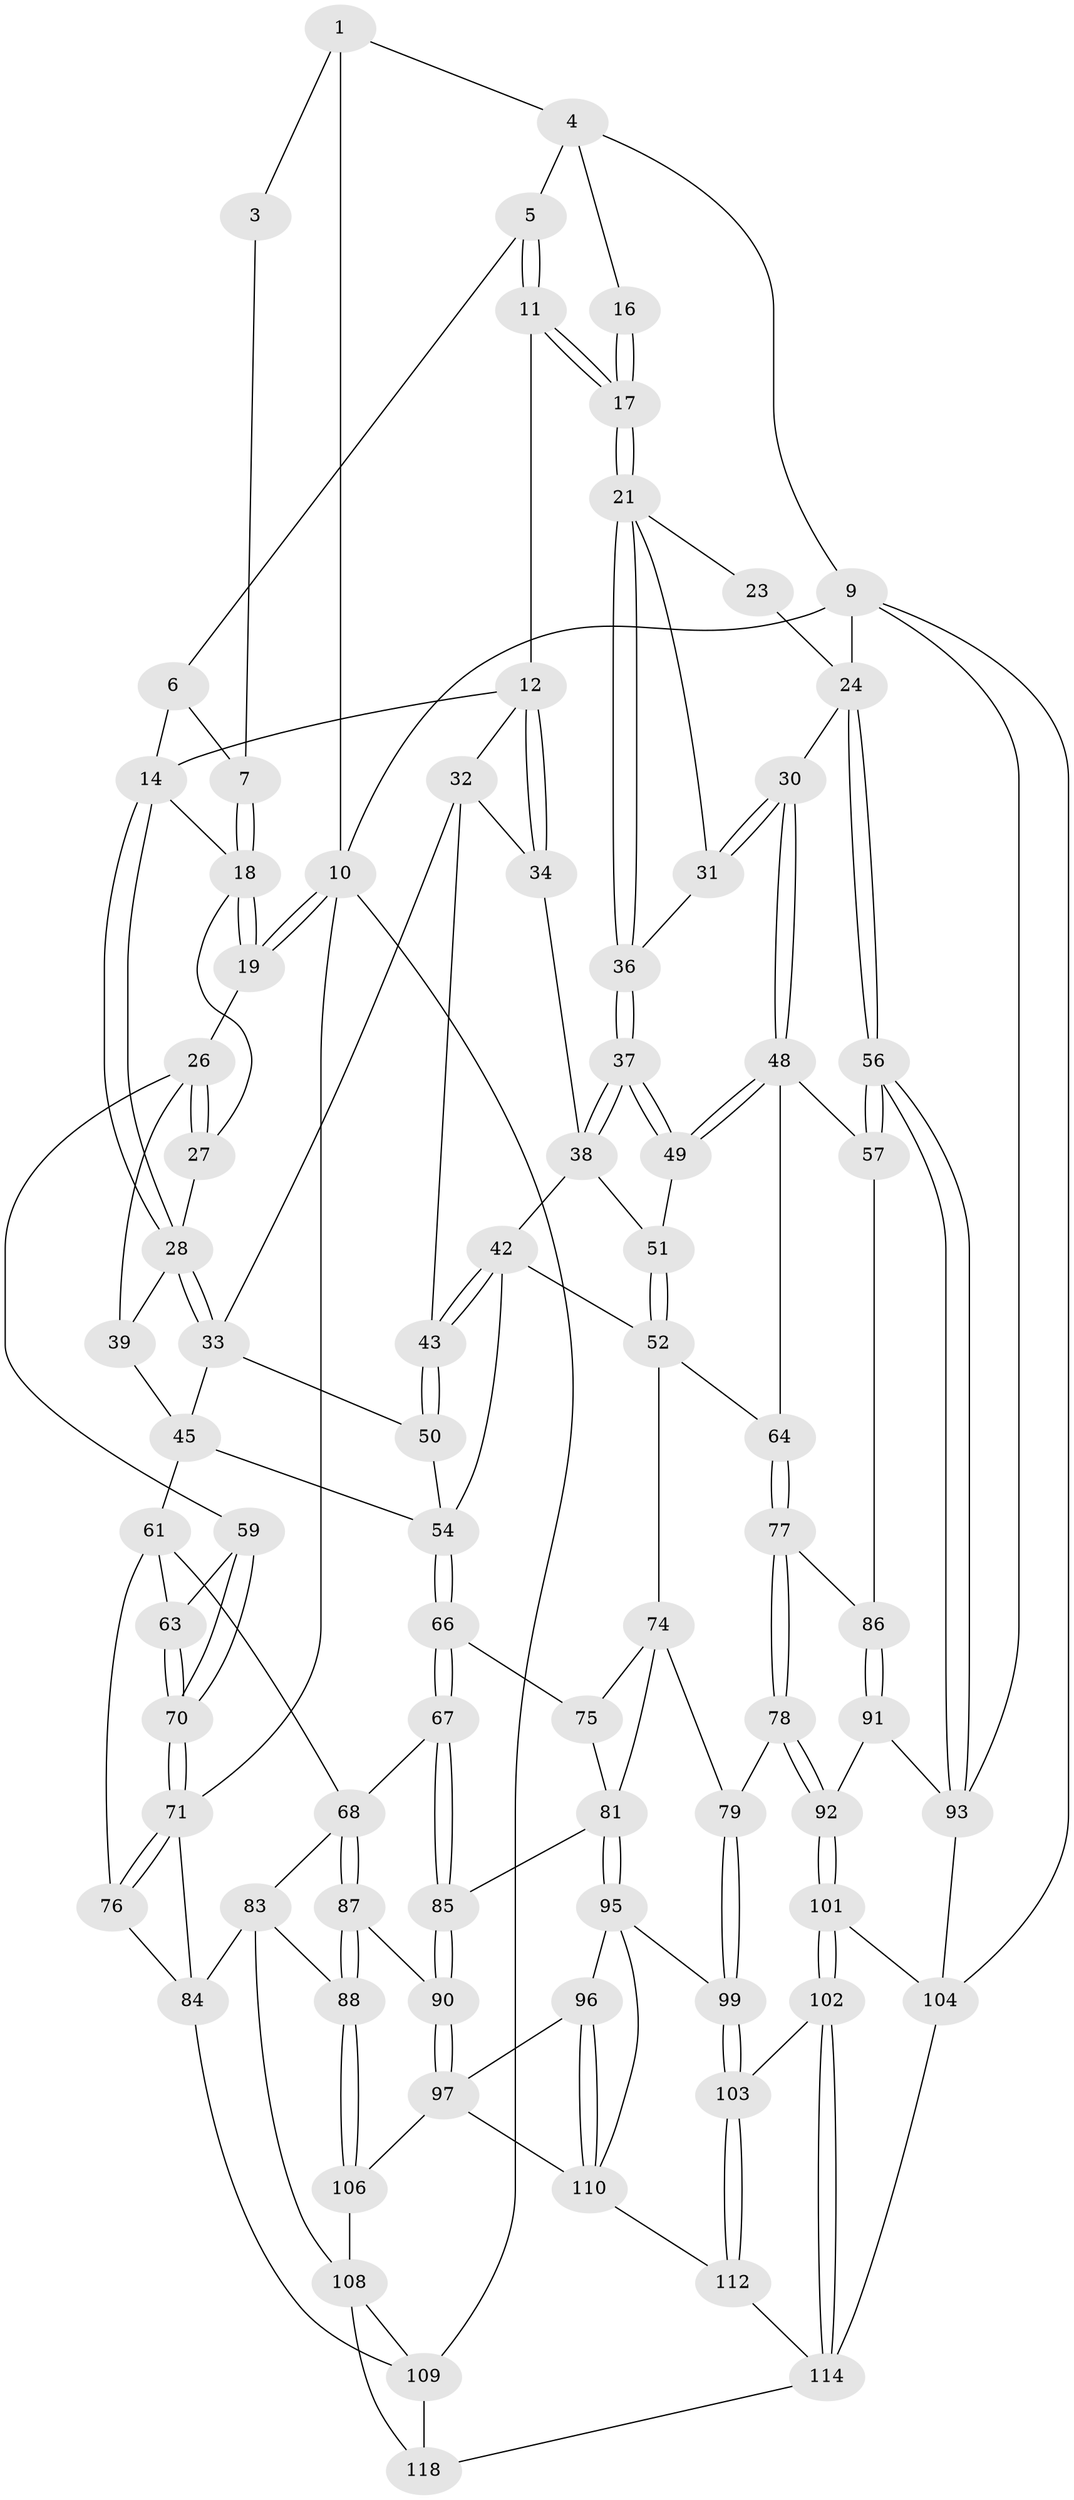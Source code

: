 // Generated by graph-tools (version 1.1) at 2025/24/03/03/25 07:24:32]
// undirected, 82 vertices, 187 edges
graph export_dot {
graph [start="1"]
  node [color=gray90,style=filled];
  1 [pos="+0.38340099931119437+0",super="+2"];
  3 [pos="+0.3487489687385873+0.04762936565683247"];
  4 [pos="+0.6277589883947425+0",super="+8"];
  5 [pos="+0.6180673067045744+0"];
  6 [pos="+0.39136214280097564+0.08022681779769965"];
  7 [pos="+0.36110919128087626+0.08914207320842989"];
  9 [pos="+1+0",super="+98"];
  10 [pos="+0+0",super="+73"];
  11 [pos="+0.650582711580203+0.1511036625727938"];
  12 [pos="+0.5773711438645732+0.20206497676982288",super="+13"];
  14 [pos="+0.5349719512306269+0.20056891389568482",super="+15"];
  16 [pos="+1+0"];
  17 [pos="+0.6941383930624735+0.18223789231272955"];
  18 [pos="+0.3235638704682045+0.13021050084509023",super="+20"];
  19 [pos="+0+0"];
  21 [pos="+0.7057291943947276+0.19281793848996004",super="+22"];
  23 [pos="+0.8756779043280513+0.1816111858713331"];
  24 [pos="+1+0.3123325581650921",super="+25"];
  26 [pos="+0+0.09034473634895894",super="+40"];
  27 [pos="+0.30280235223676116+0.22318459087975148"];
  28 [pos="+0.32763795837408194+0.28649389882086296",super="+29"];
  30 [pos="+0.9493962964200454+0.35667427776281424"];
  31 [pos="+0.8922675559312521+0.32217657515388587"];
  32 [pos="+0.43805545074099245+0.3239375984401673",super="+35"];
  33 [pos="+0.3591217966242987+0.3303943158864506",super="+44"];
  34 [pos="+0.5645256705908657+0.2823710797254851"];
  36 [pos="+0.7340343898104001+0.3046304321589701"];
  37 [pos="+0.7338930862453733+0.37590322528625275"];
  38 [pos="+0.6079860528180728+0.37014041136091963",super="+41"];
  39 [pos="+0.21983045389203404+0.334606336119832",super="+47"];
  42 [pos="+0.5727395946522665+0.41297481392301305",super="+53"];
  43 [pos="+0.5168949817804329+0.40470825309259717"];
  45 [pos="+0.3610902109530437+0.4284176166884418",super="+46"];
  48 [pos="+0.8483229101803266+0.4751405721205137",super="+58"];
  49 [pos="+0.7401577204211655+0.40578036165409953"];
  50 [pos="+0.5158769925696538+0.4061483780464859"];
  51 [pos="+0.7012704598256445+0.43875684209462973"];
  52 [pos="+0.646113956307177+0.5207420916968579",super="+65"];
  54 [pos="+0.5154255891889412+0.5616026656294367",super="+55"];
  56 [pos="+1+0.61040000682956"];
  57 [pos="+0.8939533571160362+0.5887071441166668"];
  59 [pos="+0+0.3144361750998896",super="+60"];
  61 [pos="+0.3141053727647957+0.5535115968196311",super="+62"];
  63 [pos="+0.12604195438165353+0.5100890537629729"];
  64 [pos="+0.6805634885683217+0.591365212433535"];
  66 [pos="+0.5162569456795366+0.5783515139310752"];
  67 [pos="+0.49327044362918554+0.5915047722802701"];
  68 [pos="+0.4243079110547138+0.5987093722733379",super="+69"];
  70 [pos="+0+0.48461096206709126"];
  71 [pos="+0+0.7192274141281249",super="+72"];
  74 [pos="+0.6179754417944755+0.5826349775330787",super="+80"];
  75 [pos="+0.6143138490946659+0.5830784054352304"];
  76 [pos="+0.06676778081986759+0.6994171269847371"];
  77 [pos="+0.7555422393998383+0.698578850161878"];
  78 [pos="+0.6978592928385858+0.7551820479788833"];
  79 [pos="+0.6934086764866663+0.7563392472187996"];
  81 [pos="+0.6602893027070208+0.7531942957103896",super="+82"];
  83 [pos="+0.25738082542831014+0.7723811752807109",super="+89"];
  84 [pos="+0.24774284896147794+0.7711240039791173",super="+107"];
  85 [pos="+0.5279908194720808+0.7515697795104046"];
  86 [pos="+0.859259604134799+0.6661557124153726"];
  87 [pos="+0.4017758318782045+0.776527988085592"];
  88 [pos="+0.32670574321866824+0.8424783402383902"];
  90 [pos="+0.5166332547701927+0.7751824136397434"];
  91 [pos="+0.8649107957077418+0.7125029132953233"];
  92 [pos="+0.7909531320367548+0.8047086255908074"];
  93 [pos="+1+0.8672662045886884",super="+94"];
  95 [pos="+0.5809918806707085+0.8313203225049669",super="+100"];
  96 [pos="+0.5613323144521236+0.8334967982375603"];
  97 [pos="+0.5417271677982679+0.8293517098698028",super="+105"];
  99 [pos="+0.6861033080329112+0.8723417896917233"];
  101 [pos="+0.8103640185195948+0.8803782233658014"];
  102 [pos="+0.7718205408191479+0.9150810337420584"];
  103 [pos="+0.7364903437610575+0.9127449552351966"];
  104 [pos="+0.8873082397236016+0.8740534837717838",super="+113"];
  106 [pos="+0.46084562940396007+0.9139037324941548"];
  108 [pos="+0.26102592207045794+0.9825894578473406",super="+115"];
  109 [pos="+0.14762379367341175+0.9294056964358864",super="+116"];
  110 [pos="+0.6042301156151758+0.9320496307742066",super="+111"];
  112 [pos="+0.5773197848314535+1"];
  114 [pos="+0.9433800498005229+1",super="+117"];
  118 [pos="+0.28717316430436013+1"];
  1 -- 4;
  1 -- 10;
  1 -- 3;
  3 -- 7;
  4 -- 5;
  4 -- 16;
  4 -- 9;
  5 -- 6;
  5 -- 11;
  5 -- 11;
  6 -- 7;
  6 -- 14;
  7 -- 18;
  7 -- 18;
  9 -- 10 [weight=2];
  9 -- 24;
  9 -- 93;
  9 -- 104;
  10 -- 19;
  10 -- 19;
  10 -- 109;
  10 -- 71;
  11 -- 12;
  11 -- 17;
  11 -- 17;
  12 -- 34;
  12 -- 34;
  12 -- 32;
  12 -- 14;
  14 -- 28;
  14 -- 28;
  14 -- 18;
  16 -- 17;
  16 -- 17;
  17 -- 21;
  17 -- 21;
  18 -- 19;
  18 -- 19;
  18 -- 27;
  19 -- 26;
  21 -- 36;
  21 -- 36;
  21 -- 23;
  21 -- 31;
  23 -- 24;
  24 -- 56;
  24 -- 56;
  24 -- 30;
  26 -- 27;
  26 -- 27;
  26 -- 59;
  26 -- 39;
  27 -- 28;
  28 -- 33;
  28 -- 33;
  28 -- 39;
  30 -- 31;
  30 -- 31;
  30 -- 48;
  30 -- 48;
  31 -- 36;
  32 -- 33;
  32 -- 34;
  32 -- 43;
  33 -- 50;
  33 -- 45;
  34 -- 38;
  36 -- 37;
  36 -- 37;
  37 -- 38;
  37 -- 38;
  37 -- 49;
  37 -- 49;
  38 -- 42;
  38 -- 51;
  39 -- 45;
  42 -- 43;
  42 -- 43;
  42 -- 52;
  42 -- 54;
  43 -- 50;
  43 -- 50;
  45 -- 54;
  45 -- 61;
  48 -- 49;
  48 -- 49;
  48 -- 57;
  48 -- 64;
  49 -- 51;
  50 -- 54;
  51 -- 52;
  51 -- 52;
  52 -- 64;
  52 -- 74;
  54 -- 66;
  54 -- 66;
  56 -- 57;
  56 -- 57;
  56 -- 93;
  56 -- 93;
  57 -- 86;
  59 -- 70;
  59 -- 70;
  59 -- 63;
  61 -- 68;
  61 -- 76;
  61 -- 63;
  63 -- 70;
  63 -- 70;
  64 -- 77;
  64 -- 77;
  66 -- 67;
  66 -- 67;
  66 -- 75;
  67 -- 68;
  67 -- 85;
  67 -- 85;
  68 -- 87;
  68 -- 87;
  68 -- 83;
  70 -- 71;
  70 -- 71;
  71 -- 76;
  71 -- 76;
  71 -- 84;
  74 -- 75;
  74 -- 81;
  74 -- 79;
  75 -- 81;
  76 -- 84;
  77 -- 78;
  77 -- 78;
  77 -- 86;
  78 -- 79;
  78 -- 92;
  78 -- 92;
  79 -- 99;
  79 -- 99;
  81 -- 95;
  81 -- 95;
  81 -- 85;
  83 -- 84;
  83 -- 88;
  83 -- 108;
  84 -- 109;
  85 -- 90;
  85 -- 90;
  86 -- 91;
  86 -- 91;
  87 -- 88;
  87 -- 88;
  87 -- 90;
  88 -- 106;
  88 -- 106;
  90 -- 97;
  90 -- 97;
  91 -- 92;
  91 -- 93;
  92 -- 101;
  92 -- 101;
  93 -- 104;
  95 -- 96;
  95 -- 99;
  95 -- 110;
  96 -- 97;
  96 -- 110;
  96 -- 110;
  97 -- 106;
  97 -- 110;
  99 -- 103;
  99 -- 103;
  101 -- 102;
  101 -- 102;
  101 -- 104;
  102 -- 103;
  102 -- 114;
  102 -- 114;
  103 -- 112;
  103 -- 112;
  104 -- 114;
  106 -- 108;
  108 -- 109;
  108 -- 118;
  109 -- 118;
  110 -- 112;
  112 -- 114;
  114 -- 118;
}
